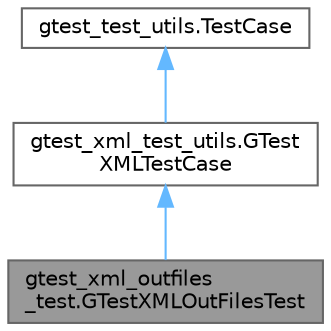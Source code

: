 digraph "gtest_xml_outfiles_test.GTestXMLOutFilesTest"
{
 // LATEX_PDF_SIZE
  bgcolor="transparent";
  edge [fontname=Helvetica,fontsize=10,labelfontname=Helvetica,labelfontsize=10];
  node [fontname=Helvetica,fontsize=10,shape=box,height=0.2,width=0.4];
  Node1 [id="Node000001",label="gtest_xml_outfiles\l_test.GTestXMLOutFilesTest",height=0.2,width=0.4,color="gray40", fillcolor="grey60", style="filled", fontcolor="black",tooltip=" "];
  Node2 -> Node1 [id="edge3_Node000001_Node000002",dir="back",color="steelblue1",style="solid",tooltip=" "];
  Node2 [id="Node000002",label="gtest_xml_test_utils.GTest\lXMLTestCase",height=0.2,width=0.4,color="gray40", fillcolor="white", style="filled",URL="$classgtest__xml__test__utils_1_1GTestXMLTestCase.html",tooltip=" "];
  Node3 -> Node2 [id="edge4_Node000002_Node000003",dir="back",color="steelblue1",style="solid",tooltip=" "];
  Node3 [id="Node000003",label="gtest_test_utils.TestCase",height=0.2,width=0.4,color="gray40", fillcolor="white", style="filled",tooltip=" "];
}
